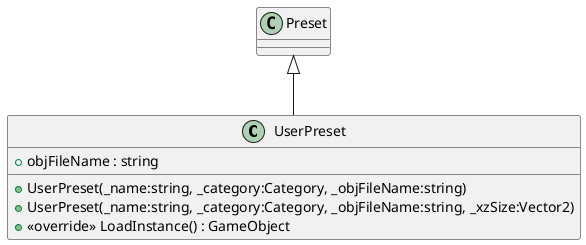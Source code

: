 @startuml
class UserPreset {
    + objFileName : string
    + UserPreset(_name:string, _category:Category, _objFileName:string)
    + UserPreset(_name:string, _category:Category, _objFileName:string, _xzSize:Vector2)
    + <<override>> LoadInstance() : GameObject
}
Preset <|-- UserPreset
@enduml
